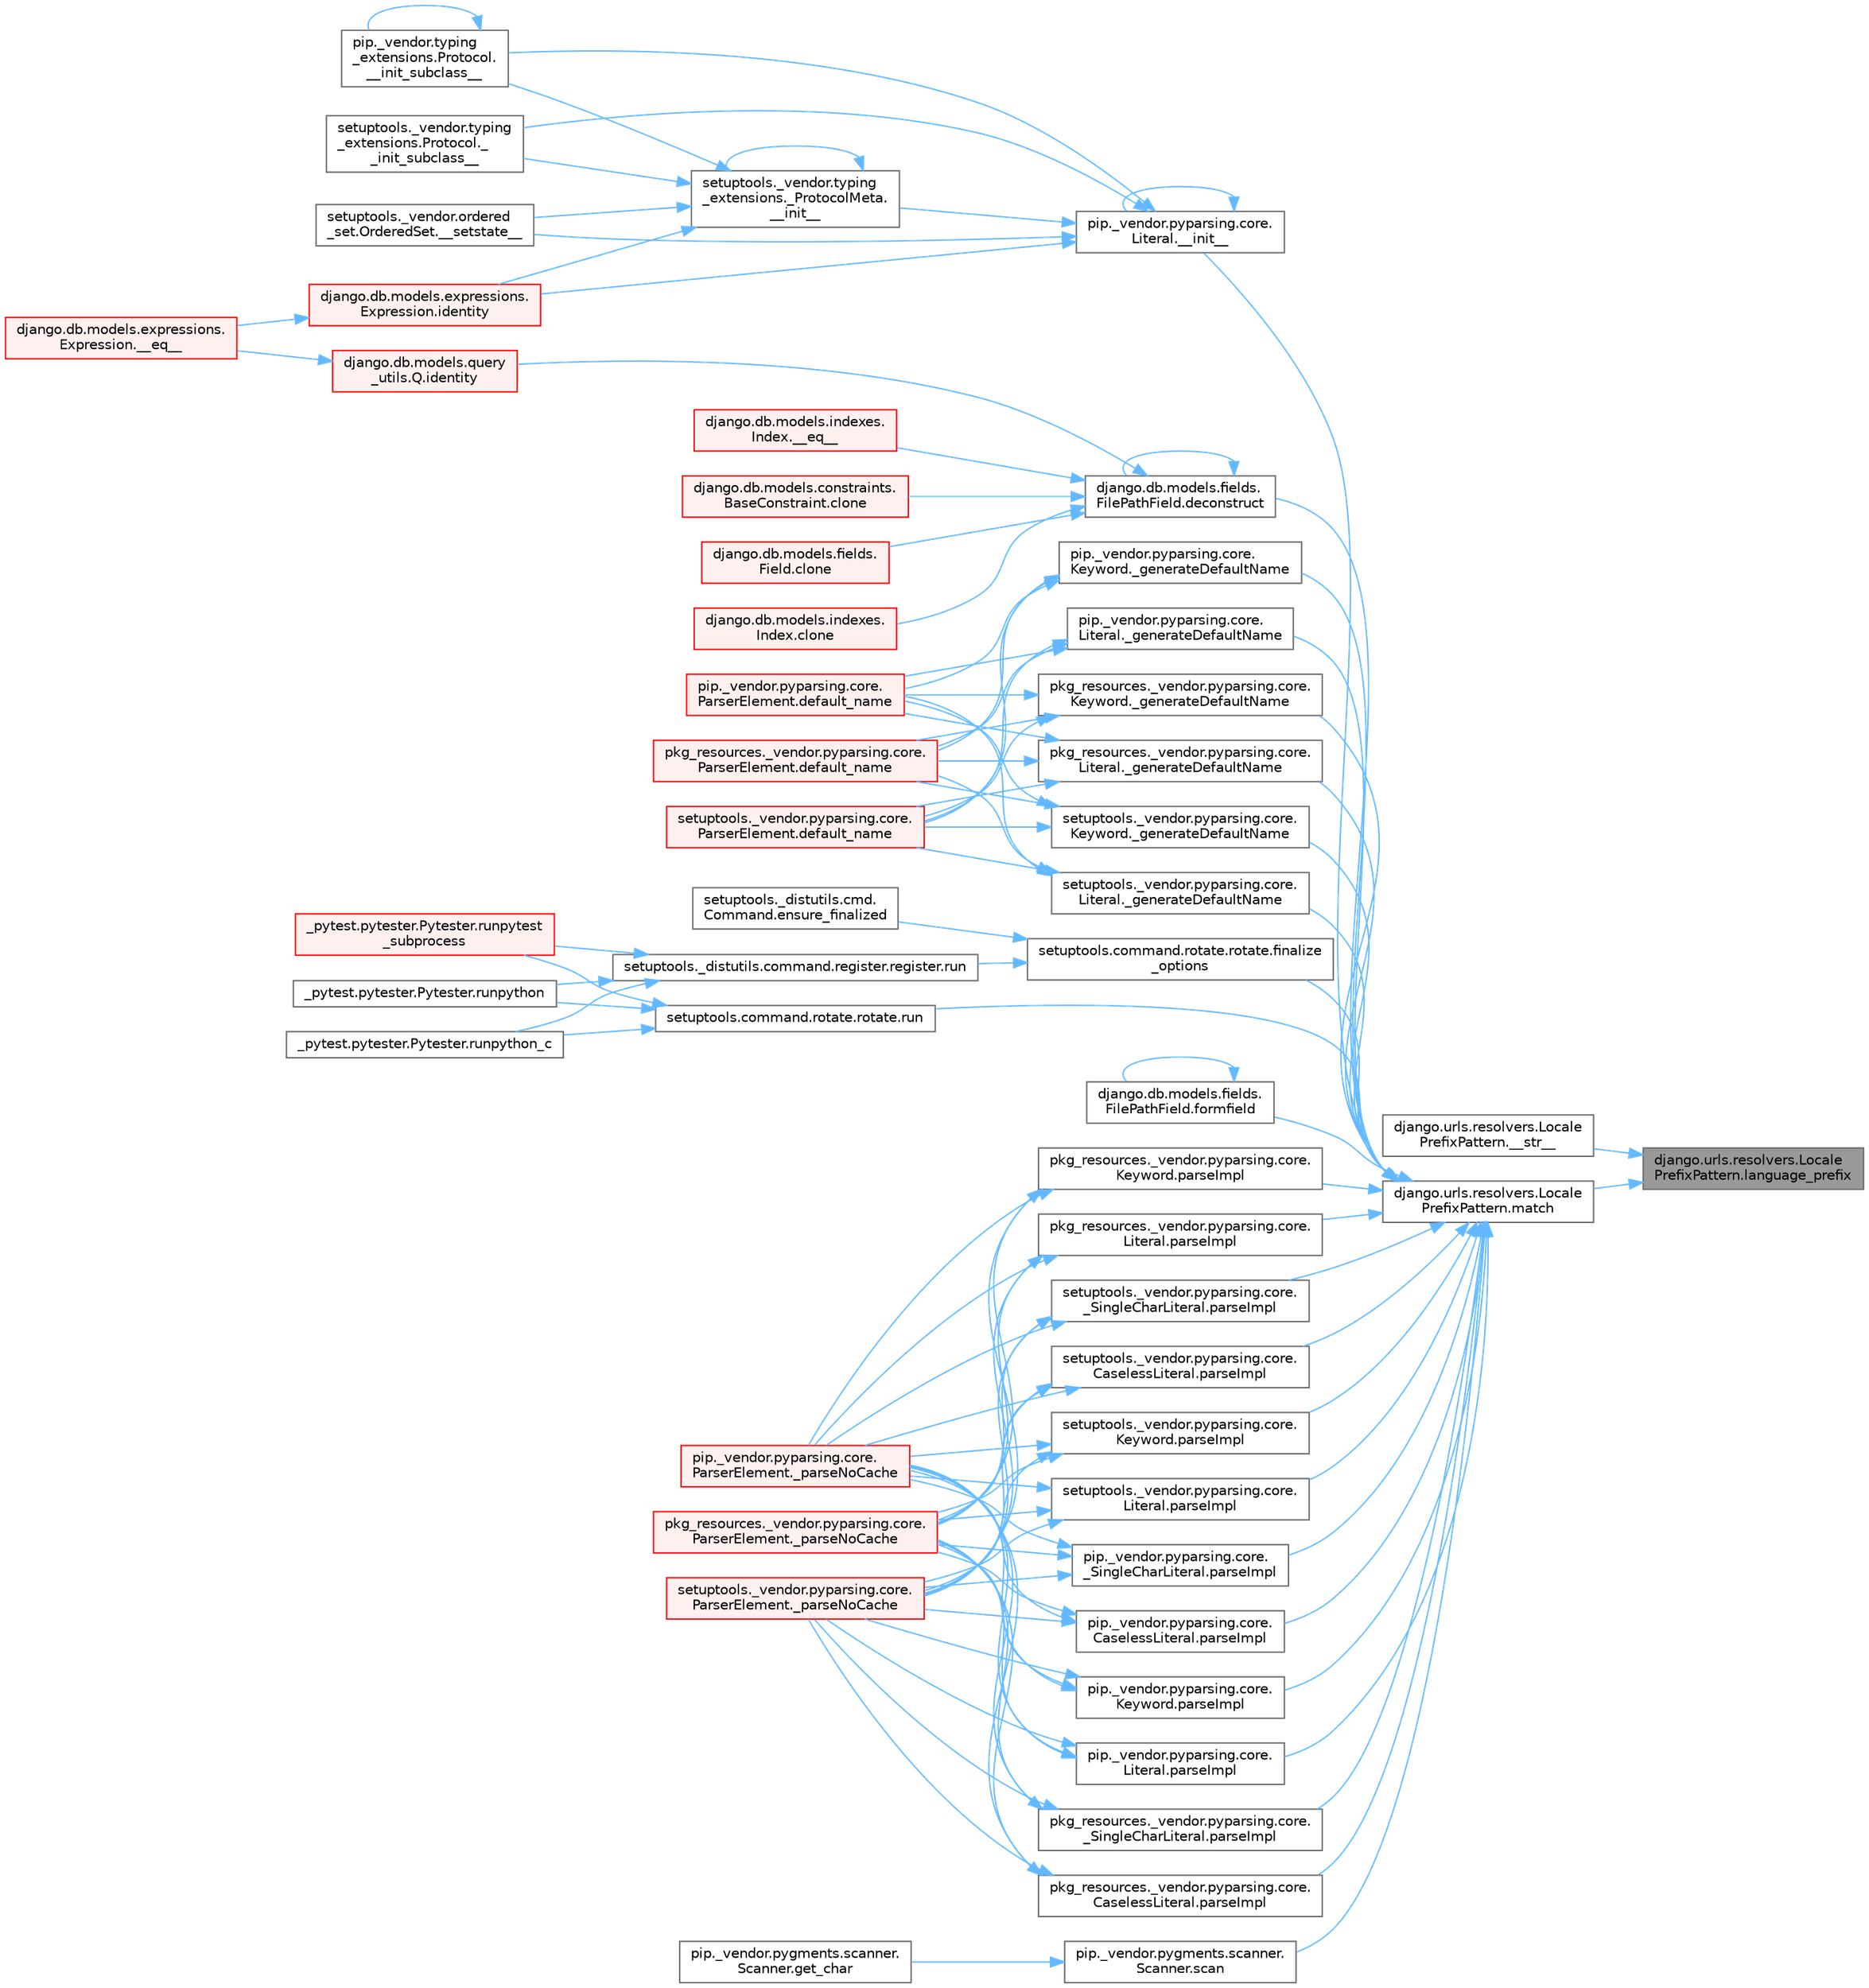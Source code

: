 digraph "django.urls.resolvers.LocalePrefixPattern.language_prefix"
{
 // LATEX_PDF_SIZE
  bgcolor="transparent";
  edge [fontname=Helvetica,fontsize=10,labelfontname=Helvetica,labelfontsize=10];
  node [fontname=Helvetica,fontsize=10,shape=box,height=0.2,width=0.4];
  rankdir="RL";
  Node1 [id="Node000001",label="django.urls.resolvers.Locale\lPrefixPattern.language_prefix",height=0.2,width=0.4,color="gray40", fillcolor="grey60", style="filled", fontcolor="black",tooltip=" "];
  Node1 -> Node2 [id="edge1_Node000001_Node000002",dir="back",color="steelblue1",style="solid",tooltip=" "];
  Node2 [id="Node000002",label="django.urls.resolvers.Locale\lPrefixPattern.__str__",height=0.2,width=0.4,color="grey40", fillcolor="white", style="filled",URL="$classdjango_1_1urls_1_1resolvers_1_1_locale_prefix_pattern.html#a91ef8751ec8289dd7b77a36e36f83c61",tooltip=" "];
  Node1 -> Node3 [id="edge2_Node000001_Node000003",dir="back",color="steelblue1",style="solid",tooltip=" "];
  Node3 [id="Node000003",label="django.urls.resolvers.Locale\lPrefixPattern.match",height=0.2,width=0.4,color="grey40", fillcolor="white", style="filled",URL="$classdjango_1_1urls_1_1resolvers_1_1_locale_prefix_pattern.html#ae690745e13565206ecc2671c5a052cfb",tooltip=" "];
  Node3 -> Node4 [id="edge3_Node000003_Node000004",dir="back",color="steelblue1",style="solid",tooltip=" "];
  Node4 [id="Node000004",label="pip._vendor.pyparsing.core.\lLiteral.__init__",height=0.2,width=0.4,color="grey40", fillcolor="white", style="filled",URL="$classpip_1_1__vendor_1_1pyparsing_1_1core_1_1_literal.html#aabef57e2be5669976d8ac976e2ee0cbe",tooltip=" "];
  Node4 -> Node4 [id="edge4_Node000004_Node000004",dir="back",color="steelblue1",style="solid",tooltip=" "];
  Node4 -> Node5 [id="edge5_Node000004_Node000005",dir="back",color="steelblue1",style="solid",tooltip=" "];
  Node5 [id="Node000005",label="setuptools._vendor.typing\l_extensions._ProtocolMeta.\l__init__",height=0.2,width=0.4,color="grey40", fillcolor="white", style="filled",URL="$classsetuptools_1_1__vendor_1_1typing__extensions_1_1___protocol_meta.html#a7bbaff8ac6d19534b46bca363ee0b43a",tooltip=" "];
  Node5 -> Node5 [id="edge6_Node000005_Node000005",dir="back",color="steelblue1",style="solid",tooltip=" "];
  Node5 -> Node6 [id="edge7_Node000005_Node000006",dir="back",color="steelblue1",style="solid",tooltip=" "];
  Node6 [id="Node000006",label="pip._vendor.typing\l_extensions.Protocol.\l__init_subclass__",height=0.2,width=0.4,color="grey40", fillcolor="white", style="filled",URL="$classpip_1_1__vendor_1_1typing__extensions_1_1_protocol.html#a2916efc86cebb8aba6deb7fd30b33988",tooltip=" "];
  Node6 -> Node6 [id="edge8_Node000006_Node000006",dir="back",color="steelblue1",style="solid",tooltip=" "];
  Node5 -> Node7 [id="edge9_Node000005_Node000007",dir="back",color="steelblue1",style="solid",tooltip=" "];
  Node7 [id="Node000007",label="setuptools._vendor.typing\l_extensions.Protocol._\l_init_subclass__",height=0.2,width=0.4,color="grey40", fillcolor="white", style="filled",URL="$classsetuptools_1_1__vendor_1_1typing__extensions_1_1_protocol.html#ac6cbebc092a4724ab3704c5334059874",tooltip=" "];
  Node5 -> Node8 [id="edge10_Node000005_Node000008",dir="back",color="steelblue1",style="solid",tooltip=" "];
  Node8 [id="Node000008",label="setuptools._vendor.ordered\l_set.OrderedSet.__setstate__",height=0.2,width=0.4,color="grey40", fillcolor="white", style="filled",URL="$classsetuptools_1_1__vendor_1_1ordered__set_1_1_ordered_set.html#aa7f7de9d987829525d06db565fe1b4a1",tooltip=" "];
  Node5 -> Node9 [id="edge11_Node000005_Node000009",dir="back",color="steelblue1",style="solid",tooltip=" "];
  Node9 [id="Node000009",label="django.db.models.expressions.\lExpression.identity",height=0.2,width=0.4,color="red", fillcolor="#FFF0F0", style="filled",URL="$classdjango_1_1db_1_1models_1_1expressions_1_1_expression.html#a10048810b5eb8641acf3bc150731b925",tooltip=" "];
  Node9 -> Node10 [id="edge12_Node000009_Node000010",dir="back",color="steelblue1",style="solid",tooltip=" "];
  Node10 [id="Node000010",label="django.db.models.expressions.\lExpression.__eq__",height=0.2,width=0.4,color="red", fillcolor="#FFF0F0", style="filled",URL="$classdjango_1_1db_1_1models_1_1expressions_1_1_expression.html#adb4c2940b4e88b38771aac46593315e1",tooltip=" "];
  Node4 -> Node6 [id="edge13_Node000004_Node000006",dir="back",color="steelblue1",style="solid",tooltip=" "];
  Node4 -> Node7 [id="edge14_Node000004_Node000007",dir="back",color="steelblue1",style="solid",tooltip=" "];
  Node4 -> Node8 [id="edge15_Node000004_Node000008",dir="back",color="steelblue1",style="solid",tooltip=" "];
  Node4 -> Node9 [id="edge16_Node000004_Node000009",dir="back",color="steelblue1",style="solid",tooltip=" "];
  Node3 -> Node36 [id="edge17_Node000003_Node000036",dir="back",color="steelblue1",style="solid",tooltip=" "];
  Node36 [id="Node000036",label="pip._vendor.pyparsing.core.\lKeyword._generateDefaultName",height=0.2,width=0.4,color="grey40", fillcolor="white", style="filled",URL="$classpip_1_1__vendor_1_1pyparsing_1_1core_1_1_keyword.html#a31ab29e2805edb145e58ab04d153a230",tooltip=" "];
  Node36 -> Node37 [id="edge18_Node000036_Node000037",dir="back",color="steelblue1",style="solid",tooltip=" "];
  Node37 [id="Node000037",label="pip._vendor.pyparsing.core.\lParserElement.default_name",height=0.2,width=0.4,color="red", fillcolor="#FFF0F0", style="filled",URL="$classpip_1_1__vendor_1_1pyparsing_1_1core_1_1_parser_element.html#ab02291439fc47bfa9676d61f6ae066fc",tooltip=" "];
  Node36 -> Node2332 [id="edge19_Node000036_Node002332",dir="back",color="steelblue1",style="solid",tooltip=" "];
  Node2332 [id="Node002332",label="pkg_resources._vendor.pyparsing.core.\lParserElement.default_name",height=0.2,width=0.4,color="red", fillcolor="#FFF0F0", style="filled",URL="$classpkg__resources_1_1__vendor_1_1pyparsing_1_1core_1_1_parser_element.html#aa9da32bce8f103c7ec5e35743a44f667",tooltip=" "];
  Node36 -> Node2335 [id="edge20_Node000036_Node002335",dir="back",color="steelblue1",style="solid",tooltip=" "];
  Node2335 [id="Node002335",label="setuptools._vendor.pyparsing.core.\lParserElement.default_name",height=0.2,width=0.4,color="red", fillcolor="#FFF0F0", style="filled",URL="$classsetuptools_1_1__vendor_1_1pyparsing_1_1core_1_1_parser_element.html#a6b293c245a8b4769c34490c3428249b3",tooltip=" "];
  Node3 -> Node2331 [id="edge21_Node000003_Node002331",dir="back",color="steelblue1",style="solid",tooltip=" "];
  Node2331 [id="Node002331",label="pip._vendor.pyparsing.core.\lLiteral._generateDefaultName",height=0.2,width=0.4,color="grey40", fillcolor="white", style="filled",URL="$classpip_1_1__vendor_1_1pyparsing_1_1core_1_1_literal.html#a43292445d31bf5ba62d351f2b8d5605a",tooltip=" "];
  Node2331 -> Node37 [id="edge22_Node002331_Node000037",dir="back",color="steelblue1",style="solid",tooltip=" "];
  Node2331 -> Node2332 [id="edge23_Node002331_Node002332",dir="back",color="steelblue1",style="solid",tooltip=" "];
  Node2331 -> Node2335 [id="edge24_Node002331_Node002335",dir="back",color="steelblue1",style="solid",tooltip=" "];
  Node3 -> Node2336 [id="edge25_Node000003_Node002336",dir="back",color="steelblue1",style="solid",tooltip=" "];
  Node2336 [id="Node002336",label="pkg_resources._vendor.pyparsing.core.\lKeyword._generateDefaultName",height=0.2,width=0.4,color="grey40", fillcolor="white", style="filled",URL="$classpkg__resources_1_1__vendor_1_1pyparsing_1_1core_1_1_keyword.html#a315223039b2888fb49f955be9cff7b09",tooltip=" "];
  Node2336 -> Node37 [id="edge26_Node002336_Node000037",dir="back",color="steelblue1",style="solid",tooltip=" "];
  Node2336 -> Node2332 [id="edge27_Node002336_Node002332",dir="back",color="steelblue1",style="solid",tooltip=" "];
  Node2336 -> Node2335 [id="edge28_Node002336_Node002335",dir="back",color="steelblue1",style="solid",tooltip=" "];
  Node3 -> Node2337 [id="edge29_Node000003_Node002337",dir="back",color="steelblue1",style="solid",tooltip=" "];
  Node2337 [id="Node002337",label="pkg_resources._vendor.pyparsing.core.\lLiteral._generateDefaultName",height=0.2,width=0.4,color="grey40", fillcolor="white", style="filled",URL="$classpkg__resources_1_1__vendor_1_1pyparsing_1_1core_1_1_literal.html#a7a03c95358881162f9596748d0cde21e",tooltip=" "];
  Node2337 -> Node37 [id="edge30_Node002337_Node000037",dir="back",color="steelblue1",style="solid",tooltip=" "];
  Node2337 -> Node2332 [id="edge31_Node002337_Node002332",dir="back",color="steelblue1",style="solid",tooltip=" "];
  Node2337 -> Node2335 [id="edge32_Node002337_Node002335",dir="back",color="steelblue1",style="solid",tooltip=" "];
  Node3 -> Node2338 [id="edge33_Node000003_Node002338",dir="back",color="steelblue1",style="solid",tooltip=" "];
  Node2338 [id="Node002338",label="setuptools._vendor.pyparsing.core.\lKeyword._generateDefaultName",height=0.2,width=0.4,color="grey40", fillcolor="white", style="filled",URL="$classsetuptools_1_1__vendor_1_1pyparsing_1_1core_1_1_keyword.html#ae4f3c65f0707d0a23fed0f57383e3e4e",tooltip=" "];
  Node2338 -> Node37 [id="edge34_Node002338_Node000037",dir="back",color="steelblue1",style="solid",tooltip=" "];
  Node2338 -> Node2332 [id="edge35_Node002338_Node002332",dir="back",color="steelblue1",style="solid",tooltip=" "];
  Node2338 -> Node2335 [id="edge36_Node002338_Node002335",dir="back",color="steelblue1",style="solid",tooltip=" "];
  Node3 -> Node2339 [id="edge37_Node000003_Node002339",dir="back",color="steelblue1",style="solid",tooltip=" "];
  Node2339 [id="Node002339",label="setuptools._vendor.pyparsing.core.\lLiteral._generateDefaultName",height=0.2,width=0.4,color="grey40", fillcolor="white", style="filled",URL="$classsetuptools_1_1__vendor_1_1pyparsing_1_1core_1_1_literal.html#a39cde9da647a46c30a5f06ffc7a28573",tooltip=" "];
  Node2339 -> Node37 [id="edge38_Node002339_Node000037",dir="back",color="steelblue1",style="solid",tooltip=" "];
  Node2339 -> Node2332 [id="edge39_Node002339_Node002332",dir="back",color="steelblue1",style="solid",tooltip=" "];
  Node2339 -> Node2335 [id="edge40_Node002339_Node002335",dir="back",color="steelblue1",style="solid",tooltip=" "];
  Node3 -> Node1554 [id="edge41_Node000003_Node001554",dir="back",color="steelblue1",style="solid",tooltip=" "];
  Node1554 [id="Node001554",label="django.db.models.fields.\lFilePathField.deconstruct",height=0.2,width=0.4,color="grey40", fillcolor="white", style="filled",URL="$classdjango_1_1db_1_1models_1_1fields_1_1_file_path_field.html#a6a89176a77b5299ca6414c601c62dcb0",tooltip=" "];
  Node1554 -> Node508 [id="edge42_Node001554_Node000508",dir="back",color="steelblue1",style="solid",tooltip=" "];
  Node508 [id="Node000508",label="django.db.models.indexes.\lIndex.__eq__",height=0.2,width=0.4,color="red", fillcolor="#FFF0F0", style="filled",URL="$classdjango_1_1db_1_1models_1_1indexes_1_1_index.html#a610477616672fd35272d94ba513c1496",tooltip=" "];
  Node1554 -> Node509 [id="edge43_Node001554_Node000509",dir="back",color="steelblue1",style="solid",tooltip=" "];
  Node509 [id="Node000509",label="django.db.models.constraints.\lBaseConstraint.clone",height=0.2,width=0.4,color="red", fillcolor="#FFF0F0", style="filled",URL="$classdjango_1_1db_1_1models_1_1constraints_1_1_base_constraint.html#a0f02e73d4209006f6317758e83ccf8ac",tooltip=" "];
  Node1554 -> Node693 [id="edge44_Node001554_Node000693",dir="back",color="steelblue1",style="solid",tooltip=" "];
  Node693 [id="Node000693",label="django.db.models.fields.\lField.clone",height=0.2,width=0.4,color="red", fillcolor="#FFF0F0", style="filled",URL="$classdjango_1_1db_1_1models_1_1fields_1_1_field.html#aeaf9d4a620ef742dbc6414393f549ee2",tooltip=" "];
  Node1554 -> Node695 [id="edge45_Node001554_Node000695",dir="back",color="steelblue1",style="solid",tooltip=" "];
  Node695 [id="Node000695",label="django.db.models.indexes.\lIndex.clone",height=0.2,width=0.4,color="red", fillcolor="#FFF0F0", style="filled",URL="$classdjango_1_1db_1_1models_1_1indexes_1_1_index.html#aeaccf659cbc1989e539625d16602541e",tooltip=" "];
  Node1554 -> Node1554 [id="edge46_Node001554_Node001554",dir="back",color="steelblue1",style="solid",tooltip=" "];
  Node1554 -> Node714 [id="edge47_Node001554_Node000714",dir="back",color="steelblue1",style="solid",tooltip=" "];
  Node714 [id="Node000714",label="django.db.models.query\l_utils.Q.identity",height=0.2,width=0.4,color="red", fillcolor="#FFF0F0", style="filled",URL="$classdjango_1_1db_1_1models_1_1query__utils_1_1_q.html#a63129a45cd7e8fa8b4789ce076f445a3",tooltip=" "];
  Node714 -> Node10 [id="edge48_Node000714_Node000010",dir="back",color="steelblue1",style="solid",tooltip=" "];
  Node3 -> Node2340 [id="edge49_Node000003_Node002340",dir="back",color="steelblue1",style="solid",tooltip=" "];
  Node2340 [id="Node002340",label="setuptools.command.rotate.rotate.finalize\l_options",height=0.2,width=0.4,color="grey40", fillcolor="white", style="filled",URL="$classsetuptools_1_1command_1_1rotate_1_1rotate.html#aed1e56d8e1336d87779bac825e8d8f72",tooltip=" "];
  Node2340 -> Node27 [id="edge50_Node002340_Node000027",dir="back",color="steelblue1",style="solid",tooltip=" "];
  Node27 [id="Node000027",label="setuptools._distutils.cmd.\lCommand.ensure_finalized",height=0.2,width=0.4,color="grey40", fillcolor="white", style="filled",URL="$classsetuptools_1_1__distutils_1_1cmd_1_1_command.html#a3d586ca13afbfed87a11872fd15515ab",tooltip=" "];
  Node2340 -> Node28 [id="edge51_Node002340_Node000028",dir="back",color="steelblue1",style="solid",tooltip=" "];
  Node28 [id="Node000028",label="setuptools._distutils.command.register.register.run",height=0.2,width=0.4,color="grey40", fillcolor="white", style="filled",URL="$classsetuptools_1_1__distutils_1_1command_1_1register_1_1register.html#a2c04b126757f477c907033d7f3d0e169",tooltip=" "];
  Node28 -> Node29 [id="edge52_Node000028_Node000029",dir="back",color="steelblue1",style="solid",tooltip=" "];
  Node29 [id="Node000029",label="_pytest.pytester.Pytester.runpytest\l_subprocess",height=0.2,width=0.4,color="red", fillcolor="#FFF0F0", style="filled",URL="$class__pytest_1_1pytester_1_1_pytester.html#a59323c6d6a1469a1206f1c0b8fce99c9",tooltip=" "];
  Node28 -> Node31 [id="edge53_Node000028_Node000031",dir="back",color="steelblue1",style="solid",tooltip=" "];
  Node31 [id="Node000031",label="_pytest.pytester.Pytester.runpython",height=0.2,width=0.4,color="grey40", fillcolor="white", style="filled",URL="$class__pytest_1_1pytester_1_1_pytester.html#a4e0c539507f15fd333cf618faf9687ef",tooltip=" "];
  Node28 -> Node32 [id="edge54_Node000028_Node000032",dir="back",color="steelblue1",style="solid",tooltip=" "];
  Node32 [id="Node000032",label="_pytest.pytester.Pytester.runpython_c",height=0.2,width=0.4,color="grey40", fillcolor="white", style="filled",URL="$class__pytest_1_1pytester_1_1_pytester.html#aea789acfe206d9c40d9a6bf54a337f2a",tooltip=" "];
  Node3 -> Node2103 [id="edge55_Node000003_Node002103",dir="back",color="steelblue1",style="solid",tooltip=" "];
  Node2103 [id="Node002103",label="django.db.models.fields.\lFilePathField.formfield",height=0.2,width=0.4,color="grey40", fillcolor="white", style="filled",URL="$classdjango_1_1db_1_1models_1_1fields_1_1_file_path_field.html#a985a8ecb0edfec636b22fb5b399e2a7a",tooltip=" "];
  Node2103 -> Node2103 [id="edge56_Node002103_Node002103",dir="back",color="steelblue1",style="solid",tooltip=" "];
  Node3 -> Node2341 [id="edge57_Node000003_Node002341",dir="back",color="steelblue1",style="solid",tooltip=" "];
  Node2341 [id="Node002341",label="pip._vendor.pyparsing.core.\l_SingleCharLiteral.parseImpl",height=0.2,width=0.4,color="grey40", fillcolor="white", style="filled",URL="$classpip_1_1__vendor_1_1pyparsing_1_1core_1_1___single_char_literal.html#a652670f3410246822ff51aa2145dbc8e",tooltip=" "];
  Node2341 -> Node2342 [id="edge58_Node002341_Node002342",dir="back",color="steelblue1",style="solid",tooltip=" "];
  Node2342 [id="Node002342",label="pip._vendor.pyparsing.core.\lParserElement._parseNoCache",height=0.2,width=0.4,color="red", fillcolor="#FFF0F0", style="filled",URL="$classpip_1_1__vendor_1_1pyparsing_1_1core_1_1_parser_element.html#af319bff1f8ae463c29689bc902788e50",tooltip=" "];
  Node2341 -> Node2346 [id="edge59_Node002341_Node002346",dir="back",color="steelblue1",style="solid",tooltip=" "];
  Node2346 [id="Node002346",label="pkg_resources._vendor.pyparsing.core.\lParserElement._parseNoCache",height=0.2,width=0.4,color="red", fillcolor="#FFF0F0", style="filled",URL="$classpkg__resources_1_1__vendor_1_1pyparsing_1_1core_1_1_parser_element.html#ae74acbecf9daa6eccbb3c02112745915",tooltip=" "];
  Node2341 -> Node2347 [id="edge60_Node002341_Node002347",dir="back",color="steelblue1",style="solid",tooltip=" "];
  Node2347 [id="Node002347",label="setuptools._vendor.pyparsing.core.\lParserElement._parseNoCache",height=0.2,width=0.4,color="red", fillcolor="#FFF0F0", style="filled",URL="$classsetuptools_1_1__vendor_1_1pyparsing_1_1core_1_1_parser_element.html#ac87deeca77414208ea7ac3e6f23accc5",tooltip=" "];
  Node3 -> Node2348 [id="edge61_Node000003_Node002348",dir="back",color="steelblue1",style="solid",tooltip=" "];
  Node2348 [id="Node002348",label="pip._vendor.pyparsing.core.\lCaselessLiteral.parseImpl",height=0.2,width=0.4,color="grey40", fillcolor="white", style="filled",URL="$classpip_1_1__vendor_1_1pyparsing_1_1core_1_1_caseless_literal.html#a529fc6ddb5edd3ddec08b9f035a7a050",tooltip=" "];
  Node2348 -> Node2342 [id="edge62_Node002348_Node002342",dir="back",color="steelblue1",style="solid",tooltip=" "];
  Node2348 -> Node2346 [id="edge63_Node002348_Node002346",dir="back",color="steelblue1",style="solid",tooltip=" "];
  Node2348 -> Node2347 [id="edge64_Node002348_Node002347",dir="back",color="steelblue1",style="solid",tooltip=" "];
  Node3 -> Node2349 [id="edge65_Node000003_Node002349",dir="back",color="steelblue1",style="solid",tooltip=" "];
  Node2349 [id="Node002349",label="pip._vendor.pyparsing.core.\lKeyword.parseImpl",height=0.2,width=0.4,color="grey40", fillcolor="white", style="filled",URL="$classpip_1_1__vendor_1_1pyparsing_1_1core_1_1_keyword.html#adca1f98eb489ed595b58f3292b0baa0a",tooltip=" "];
  Node2349 -> Node2342 [id="edge66_Node002349_Node002342",dir="back",color="steelblue1",style="solid",tooltip=" "];
  Node2349 -> Node2346 [id="edge67_Node002349_Node002346",dir="back",color="steelblue1",style="solid",tooltip=" "];
  Node2349 -> Node2347 [id="edge68_Node002349_Node002347",dir="back",color="steelblue1",style="solid",tooltip=" "];
  Node3 -> Node2350 [id="edge69_Node000003_Node002350",dir="back",color="steelblue1",style="solid",tooltip=" "];
  Node2350 [id="Node002350",label="pip._vendor.pyparsing.core.\lLiteral.parseImpl",height=0.2,width=0.4,color="grey40", fillcolor="white", style="filled",URL="$classpip_1_1__vendor_1_1pyparsing_1_1core_1_1_literal.html#afb2a2d3515ec92ed8a9df64e9c924f52",tooltip=" "];
  Node2350 -> Node2342 [id="edge70_Node002350_Node002342",dir="back",color="steelblue1",style="solid",tooltip=" "];
  Node2350 -> Node2346 [id="edge71_Node002350_Node002346",dir="back",color="steelblue1",style="solid",tooltip=" "];
  Node2350 -> Node2347 [id="edge72_Node002350_Node002347",dir="back",color="steelblue1",style="solid",tooltip=" "];
  Node3 -> Node2351 [id="edge73_Node000003_Node002351",dir="back",color="steelblue1",style="solid",tooltip=" "];
  Node2351 [id="Node002351",label="pkg_resources._vendor.pyparsing.core.\l_SingleCharLiteral.parseImpl",height=0.2,width=0.4,color="grey40", fillcolor="white", style="filled",URL="$classpkg__resources_1_1__vendor_1_1pyparsing_1_1core_1_1___single_char_literal.html#af2faa325701ba5155da17d003e0b4adc",tooltip=" "];
  Node2351 -> Node2342 [id="edge74_Node002351_Node002342",dir="back",color="steelblue1",style="solid",tooltip=" "];
  Node2351 -> Node2346 [id="edge75_Node002351_Node002346",dir="back",color="steelblue1",style="solid",tooltip=" "];
  Node2351 -> Node2347 [id="edge76_Node002351_Node002347",dir="back",color="steelblue1",style="solid",tooltip=" "];
  Node3 -> Node2352 [id="edge77_Node000003_Node002352",dir="back",color="steelblue1",style="solid",tooltip=" "];
  Node2352 [id="Node002352",label="pkg_resources._vendor.pyparsing.core.\lCaselessLiteral.parseImpl",height=0.2,width=0.4,color="grey40", fillcolor="white", style="filled",URL="$classpkg__resources_1_1__vendor_1_1pyparsing_1_1core_1_1_caseless_literal.html#a48dd01bc7a66c04ba76a32e8d979dcd4",tooltip=" "];
  Node2352 -> Node2342 [id="edge78_Node002352_Node002342",dir="back",color="steelblue1",style="solid",tooltip=" "];
  Node2352 -> Node2346 [id="edge79_Node002352_Node002346",dir="back",color="steelblue1",style="solid",tooltip=" "];
  Node2352 -> Node2347 [id="edge80_Node002352_Node002347",dir="back",color="steelblue1",style="solid",tooltip=" "];
  Node3 -> Node2353 [id="edge81_Node000003_Node002353",dir="back",color="steelblue1",style="solid",tooltip=" "];
  Node2353 [id="Node002353",label="pkg_resources._vendor.pyparsing.core.\lKeyword.parseImpl",height=0.2,width=0.4,color="grey40", fillcolor="white", style="filled",URL="$classpkg__resources_1_1__vendor_1_1pyparsing_1_1core_1_1_keyword.html#af48ef000b385c729289bf07ff91ebb59",tooltip=" "];
  Node2353 -> Node2342 [id="edge82_Node002353_Node002342",dir="back",color="steelblue1",style="solid",tooltip=" "];
  Node2353 -> Node2346 [id="edge83_Node002353_Node002346",dir="back",color="steelblue1",style="solid",tooltip=" "];
  Node2353 -> Node2347 [id="edge84_Node002353_Node002347",dir="back",color="steelblue1",style="solid",tooltip=" "];
  Node3 -> Node2354 [id="edge85_Node000003_Node002354",dir="back",color="steelblue1",style="solid",tooltip=" "];
  Node2354 [id="Node002354",label="pkg_resources._vendor.pyparsing.core.\lLiteral.parseImpl",height=0.2,width=0.4,color="grey40", fillcolor="white", style="filled",URL="$classpkg__resources_1_1__vendor_1_1pyparsing_1_1core_1_1_literal.html#a0857370d83f9ade94c41e6c542775e52",tooltip=" "];
  Node2354 -> Node2342 [id="edge86_Node002354_Node002342",dir="back",color="steelblue1",style="solid",tooltip=" "];
  Node2354 -> Node2346 [id="edge87_Node002354_Node002346",dir="back",color="steelblue1",style="solid",tooltip=" "];
  Node2354 -> Node2347 [id="edge88_Node002354_Node002347",dir="back",color="steelblue1",style="solid",tooltip=" "];
  Node3 -> Node2355 [id="edge89_Node000003_Node002355",dir="back",color="steelblue1",style="solid",tooltip=" "];
  Node2355 [id="Node002355",label="setuptools._vendor.pyparsing.core.\l_SingleCharLiteral.parseImpl",height=0.2,width=0.4,color="grey40", fillcolor="white", style="filled",URL="$classsetuptools_1_1__vendor_1_1pyparsing_1_1core_1_1___single_char_literal.html#ac8c4449209a6891c8972444e5aba66c0",tooltip=" "];
  Node2355 -> Node2342 [id="edge90_Node002355_Node002342",dir="back",color="steelblue1",style="solid",tooltip=" "];
  Node2355 -> Node2346 [id="edge91_Node002355_Node002346",dir="back",color="steelblue1",style="solid",tooltip=" "];
  Node2355 -> Node2347 [id="edge92_Node002355_Node002347",dir="back",color="steelblue1",style="solid",tooltip=" "];
  Node3 -> Node2356 [id="edge93_Node000003_Node002356",dir="back",color="steelblue1",style="solid",tooltip=" "];
  Node2356 [id="Node002356",label="setuptools._vendor.pyparsing.core.\lCaselessLiteral.parseImpl",height=0.2,width=0.4,color="grey40", fillcolor="white", style="filled",URL="$classsetuptools_1_1__vendor_1_1pyparsing_1_1core_1_1_caseless_literal.html#af1136a538e4ebde734ca17347cd525d2",tooltip=" "];
  Node2356 -> Node2342 [id="edge94_Node002356_Node002342",dir="back",color="steelblue1",style="solid",tooltip=" "];
  Node2356 -> Node2346 [id="edge95_Node002356_Node002346",dir="back",color="steelblue1",style="solid",tooltip=" "];
  Node2356 -> Node2347 [id="edge96_Node002356_Node002347",dir="back",color="steelblue1",style="solid",tooltip=" "];
  Node3 -> Node2357 [id="edge97_Node000003_Node002357",dir="back",color="steelblue1",style="solid",tooltip=" "];
  Node2357 [id="Node002357",label="setuptools._vendor.pyparsing.core.\lKeyword.parseImpl",height=0.2,width=0.4,color="grey40", fillcolor="white", style="filled",URL="$classsetuptools_1_1__vendor_1_1pyparsing_1_1core_1_1_keyword.html#a0f367b0630cc69a9659123d67f9a9a7f",tooltip=" "];
  Node2357 -> Node2342 [id="edge98_Node002357_Node002342",dir="back",color="steelblue1",style="solid",tooltip=" "];
  Node2357 -> Node2346 [id="edge99_Node002357_Node002346",dir="back",color="steelblue1",style="solid",tooltip=" "];
  Node2357 -> Node2347 [id="edge100_Node002357_Node002347",dir="back",color="steelblue1",style="solid",tooltip=" "];
  Node3 -> Node2358 [id="edge101_Node000003_Node002358",dir="back",color="steelblue1",style="solid",tooltip=" "];
  Node2358 [id="Node002358",label="setuptools._vendor.pyparsing.core.\lLiteral.parseImpl",height=0.2,width=0.4,color="grey40", fillcolor="white", style="filled",URL="$classsetuptools_1_1__vendor_1_1pyparsing_1_1core_1_1_literal.html#a92f85cda9c0c060c528390039284d028",tooltip=" "];
  Node2358 -> Node2342 [id="edge102_Node002358_Node002342",dir="back",color="steelblue1",style="solid",tooltip=" "];
  Node2358 -> Node2346 [id="edge103_Node002358_Node002346",dir="back",color="steelblue1",style="solid",tooltip=" "];
  Node2358 -> Node2347 [id="edge104_Node002358_Node002347",dir="back",color="steelblue1",style="solid",tooltip=" "];
  Node3 -> Node2299 [id="edge105_Node000003_Node002299",dir="back",color="steelblue1",style="solid",tooltip=" "];
  Node2299 [id="Node002299",label="setuptools.command.rotate.rotate.run",height=0.2,width=0.4,color="grey40", fillcolor="white", style="filled",URL="$classsetuptools_1_1command_1_1rotate_1_1rotate.html#a9054b17464c6a651b9c7e2ec5ea23fcf",tooltip=" "];
  Node2299 -> Node29 [id="edge106_Node002299_Node000029",dir="back",color="steelblue1",style="solid",tooltip=" "];
  Node2299 -> Node31 [id="edge107_Node002299_Node000031",dir="back",color="steelblue1",style="solid",tooltip=" "];
  Node2299 -> Node32 [id="edge108_Node002299_Node000032",dir="back",color="steelblue1",style="solid",tooltip=" "];
  Node3 -> Node2359 [id="edge109_Node000003_Node002359",dir="back",color="steelblue1",style="solid",tooltip=" "];
  Node2359 [id="Node002359",label="pip._vendor.pygments.scanner.\lScanner.scan",height=0.2,width=0.4,color="grey40", fillcolor="white", style="filled",URL="$classpip_1_1__vendor_1_1pygments_1_1scanner_1_1_scanner.html#ad5d78ecbc95ccf586582a0734e4b6faf",tooltip=" "];
  Node2359 -> Node2360 [id="edge110_Node002359_Node002360",dir="back",color="steelblue1",style="solid",tooltip=" "];
  Node2360 [id="Node002360",label="pip._vendor.pygments.scanner.\lScanner.get_char",height=0.2,width=0.4,color="grey40", fillcolor="white", style="filled",URL="$classpip_1_1__vendor_1_1pygments_1_1scanner_1_1_scanner.html#aef99ab9f8fc024928948fe6be511ce90",tooltip=" "];
}
